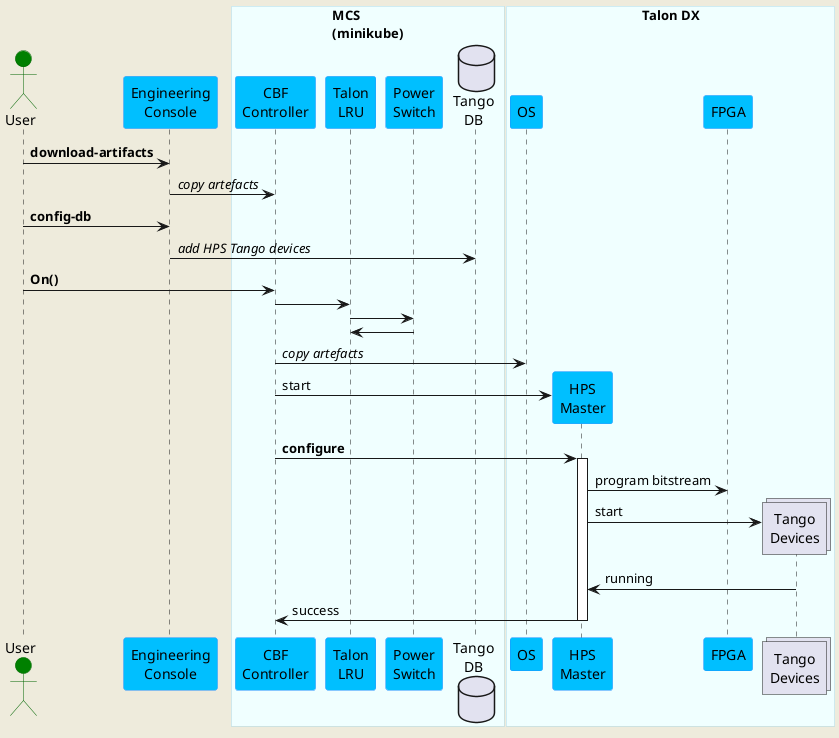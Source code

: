 @startuml test
   skinparam backgroundColor #EEEBDC
   skinparam sequence {
   ParticipantBorderColor DodgerBlue
   ParticipantBackgroundColor DeepSkyBlue
   ActorBorderColor DarkGreen
   ActorBackgroundColor Green
   BoxBorderColor LightBlue
   BoxBackgroundColor #F0FFFF
   }
   actor "User" as User
   participant "Engineering\nConsole" as Eng

   box "MCS\n(minikube)"
   participant "CBF\nController" as CbfCtrl
   participant "Talon\nLRU" as LRU
   participant "Power\nSwitch" as PwrSwitch
   database "Tango\nDB" as DB
   end box

   box "Talon DX"
   participant "OS" as OS
   participant "HPS\nMaster" as HPS
   participant "FPGA" as FPGA
   collections "Tango\nDevices" as TangoDS
   end box

   User -> Eng: **download-artifacts**
   Eng -> CbfCtrl: //copy artefacts//
   User -> Eng: **config-db**
   Eng ->   DB: //add HPS Tango devices//
   User -> CbfCtrl: **On()**
   CbfCtrl -> LRU:
   LRU -> PwrSwitch:
   PwrSwitch -> LRU:
   CbfCtrl -> OS: //copy artefacts//
   CbfCtrl -> HPS ** : start
   CbfCtrl -> HPS ++ : **configure**
   HPS -> FPGA: program bitstream
   HPS -> TangoDS ** : start
   TangoDS -> HPS: running
   HPS -> CbfCtrl -- : success
@enduml
